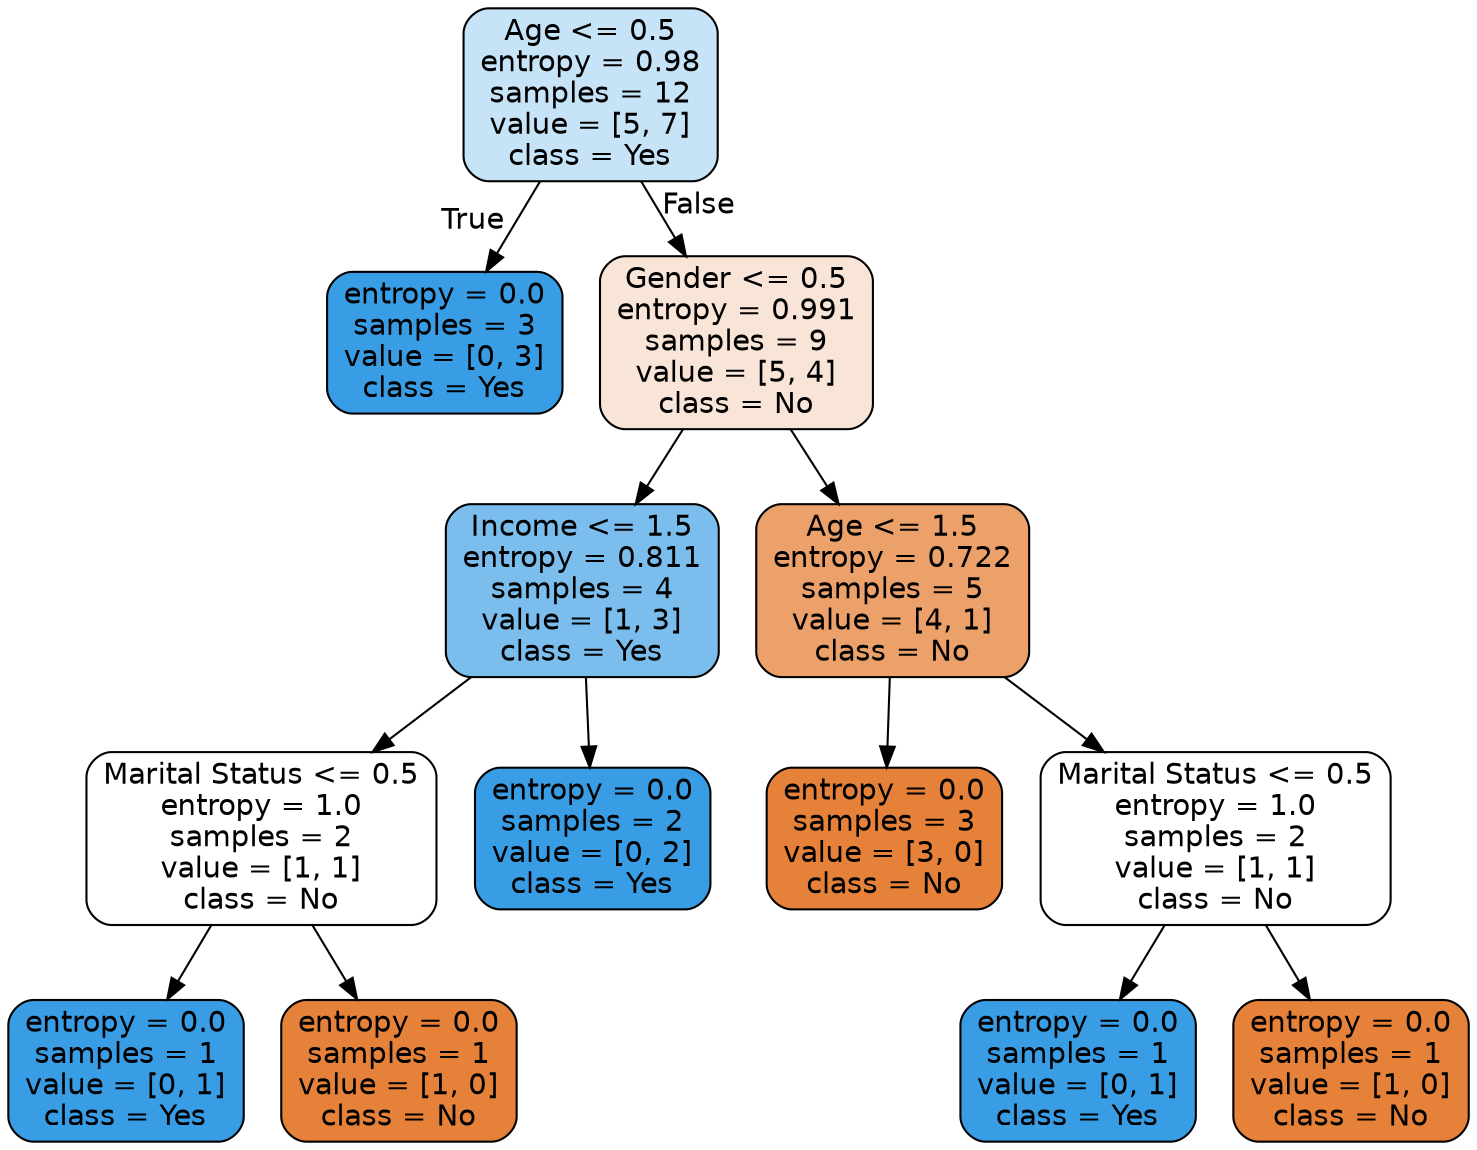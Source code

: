 digraph Tree {
node [shape=box, style="filled, rounded", color="black", fontname=helvetica] ;
edge [fontname=helvetica] ;
0 [label="Age <= 0.5\nentropy = 0.98\nsamples = 12\nvalue = [5, 7]\nclass = Yes", fillcolor="#399de549"] ;
1 [label="entropy = 0.0\nsamples = 3\nvalue = [0, 3]\nclass = Yes", fillcolor="#399de5ff"] ;
0 -> 1 [labeldistance=2.5, labelangle=45, headlabel="True"] ;
2 [label="Gender <= 0.5\nentropy = 0.991\nsamples = 9\nvalue = [5, 4]\nclass = No", fillcolor="#e5813933"] ;
0 -> 2 [labeldistance=2.5, labelangle=-45, headlabel="False"] ;
3 [label="Income <= 1.5\nentropy = 0.811\nsamples = 4\nvalue = [1, 3]\nclass = Yes", fillcolor="#399de5aa"] ;
2 -> 3 ;
4 [label="Marital Status <= 0.5\nentropy = 1.0\nsamples = 2\nvalue = [1, 1]\nclass = No", fillcolor="#e5813900"] ;
3 -> 4 ;
5 [label="entropy = 0.0\nsamples = 1\nvalue = [0, 1]\nclass = Yes", fillcolor="#399de5ff"] ;
4 -> 5 ;
6 [label="entropy = 0.0\nsamples = 1\nvalue = [1, 0]\nclass = No", fillcolor="#e58139ff"] ;
4 -> 6 ;
7 [label="entropy = 0.0\nsamples = 2\nvalue = [0, 2]\nclass = Yes", fillcolor="#399de5ff"] ;
3 -> 7 ;
8 [label="Age <= 1.5\nentropy = 0.722\nsamples = 5\nvalue = [4, 1]\nclass = No", fillcolor="#e58139bf"] ;
2 -> 8 ;
9 [label="entropy = 0.0\nsamples = 3\nvalue = [3, 0]\nclass = No", fillcolor="#e58139ff"] ;
8 -> 9 ;
10 [label="Marital Status <= 0.5\nentropy = 1.0\nsamples = 2\nvalue = [1, 1]\nclass = No", fillcolor="#e5813900"] ;
8 -> 10 ;
11 [label="entropy = 0.0\nsamples = 1\nvalue = [0, 1]\nclass = Yes", fillcolor="#399de5ff"] ;
10 -> 11 ;
12 [label="entropy = 0.0\nsamples = 1\nvalue = [1, 0]\nclass = No", fillcolor="#e58139ff"] ;
10 -> 12 ;
}